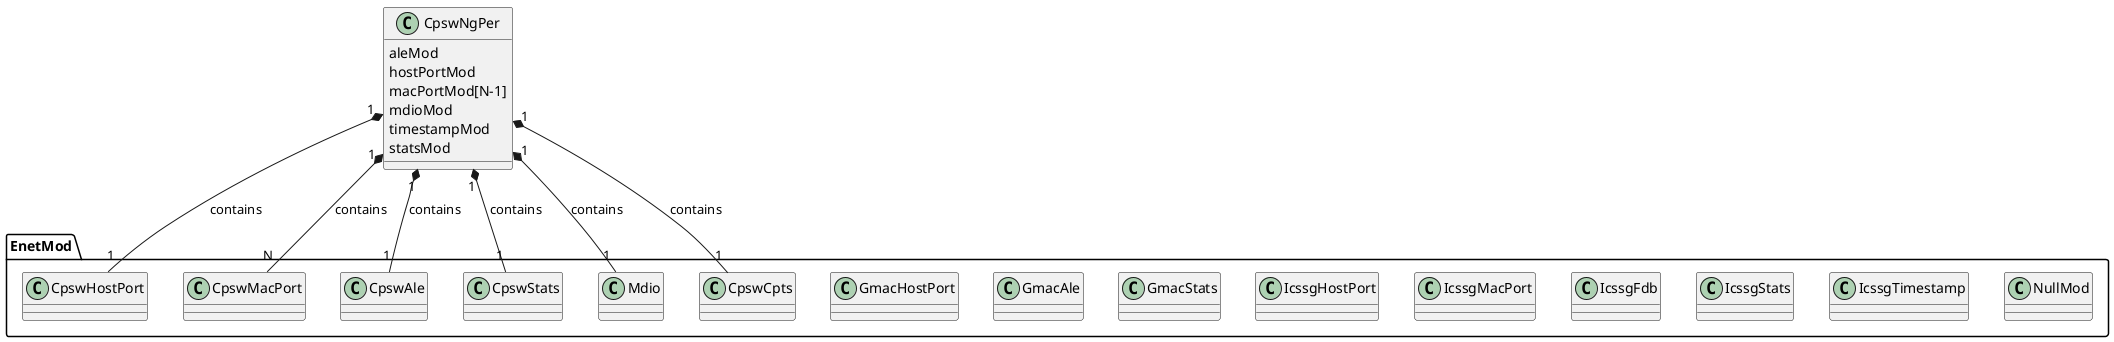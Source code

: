  @startuml
'Enet Cpsw Ng Peripheral

package EnetMod <<folder>> {
    class CpswHostPort
    class CpswMacPort
    class CpswAle
    class CpswStats
    class Mdio
    class CpswCpts
    class GmacHostPort
    class GmacAle
    class GmacStats
    class IcssgHostPort
    class IcssgMacPort
    class IcssgFdb
    class IcssgStats
    class IcssgTimestamp
    class NullMod
}

' Trick to enforce order in diagram
  CpswHostPort -[hidden] CpswMacPort
   CpswMacPort -[hidden] CpswAle
       CpswAle -[hidden] CpswStats
     CpswStats -[hidden] Mdio
          Mdio -[hidden] CpswCpts
      CpswCpts -[hidden] GmacHostPort
  GmacHostPort -[hidden] GmacAle
       GmacAle -[hidden] GmacStats
     GmacStats -[hidden] IcssgHostPort
 IcssgHostPort -[hidden] IcssgMacPort
  IcssgMacPort -[hidden] IcssgFdb
      IcssgFdb -[hidden] IcssgStats
    IcssgStats -[hidden] IcssgTimestamp
IcssgTimestamp -[hidden] NullMod

class CpswNgPer {
    aleMod
    hostPortMod
    macPortMod[N-1]
    mdioMod
    timestampMod
    statsMod
}

CpswNgPer "1" *-- "1" CpswAle      : contains
CpswNgPer "1" *-- "1" CpswHostPort : contains
CpswNgPer "1" *-- "N" CpswMacPort  : contains
CpswNgPer "1" *-- "1" Mdio         : contains
CpswNgPer "1" *-- "1" CpswCpts     : contains
CpswNgPer "1" *-- "1" CpswStats    : contains

@enduml
